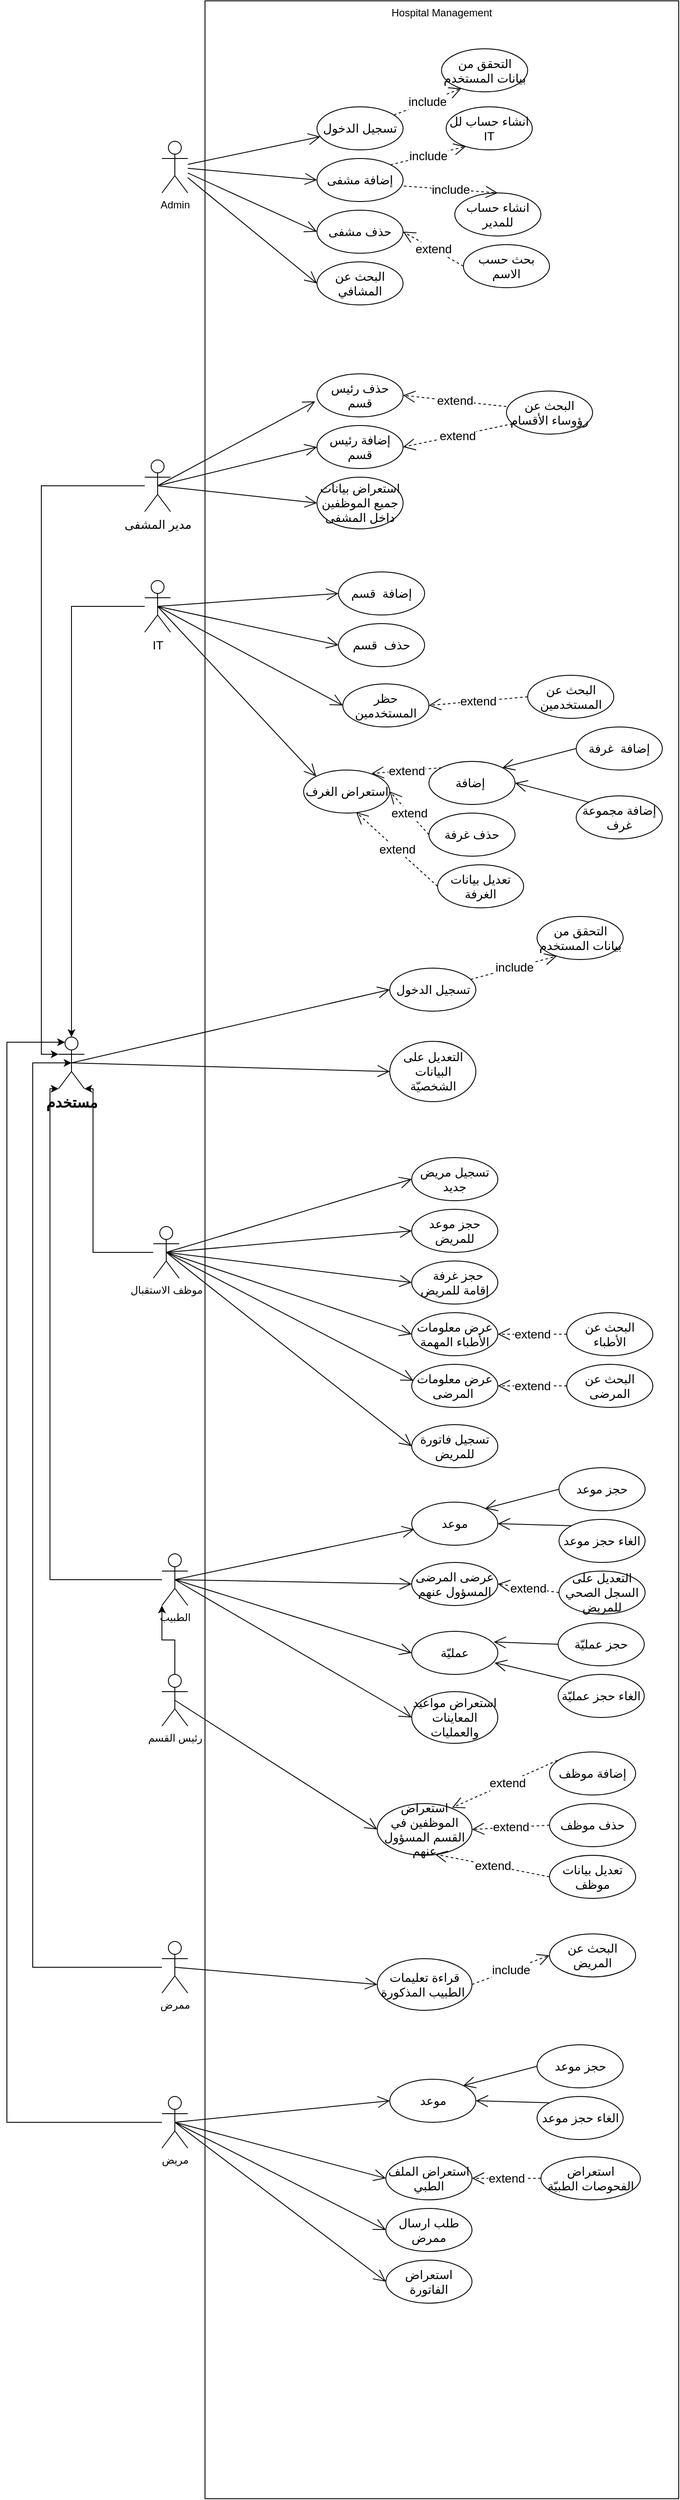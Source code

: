 <mxfile version="15.8.7" type="device"><diagram id="CZWPlFle0UDfTyKs_f63" name="Page-1"><mxGraphModel dx="868" dy="1653" grid="1" gridSize="10" guides="1" tooltips="1" connect="1" arrows="1" fold="1" page="1" pageScale="1" pageWidth="850" pageHeight="1100" math="0" shadow="0"><root><mxCell id="0"/><mxCell id="1" parent="0"/><mxCell id="A4R0s8xZ0z-zzf3L-33o-4" value="Hospital Management" style="rounded=0;whiteSpace=wrap;html=1;horizontal=1;verticalAlign=top;" parent="1" vertex="1"><mxGeometry x="270" y="-63" width="550" height="2900" as="geometry"/></mxCell><mxCell id="A4R0s8xZ0z-zzf3L-33o-7" value="Admin" style="shape=umlActor;verticalLabelPosition=bottom;verticalAlign=top;html=1;outlineConnect=0;" parent="1" vertex="1"><mxGeometry x="220" y="100" width="30" height="60" as="geometry"/></mxCell><mxCell id="A4R0s8xZ0z-zzf3L-33o-11" value="تسجيل الدخول" style="ellipse;whiteSpace=wrap;html=1;verticalAlign=middle;fontSize=14;" parent="1" vertex="1"><mxGeometry x="400" y="60" width="100" height="50" as="geometry"/></mxCell><mxCell id="A4R0s8xZ0z-zzf3L-33o-13" value="إضافة مشفى" style="ellipse;whiteSpace=wrap;html=1;fontSize=14;" parent="1" vertex="1"><mxGeometry x="400" y="120" width="100" height="50" as="geometry"/></mxCell><mxCell id="A4R0s8xZ0z-zzf3L-33o-14" value="حذف مشفى" style="ellipse;whiteSpace=wrap;html=1;fontSize=14;" parent="1" vertex="1"><mxGeometry x="400" y="180" width="100" height="50" as="geometry"/></mxCell><mxCell id="A4R0s8xZ0z-zzf3L-33o-15" value="البحث عن المشافي" style="ellipse;whiteSpace=wrap;html=1;fontSize=14;" parent="1" vertex="1"><mxGeometry x="400" y="240" width="100" height="50" as="geometry"/></mxCell><mxCell id="A4R0s8xZ0z-zzf3L-33o-20" style="edgeStyle=orthogonalEdgeStyle;rounded=0;orthogonalLoop=1;jettySize=auto;html=1;exitX=0.5;exitY=1;exitDx=0;exitDy=0;fontSize=14;" parent="1" edge="1"><mxGeometry relative="1" as="geometry"><mxPoint x="460" y="370" as="sourcePoint"/><mxPoint x="460" y="370" as="targetPoint"/></mxGeometry></mxCell><mxCell id="A4R0s8xZ0z-zzf3L-33o-21" value="انشاء حساب للمدير" style="ellipse;whiteSpace=wrap;html=1;fontSize=14;" parent="1" vertex="1"><mxGeometry x="560" y="160" width="100" height="50" as="geometry"/></mxCell><mxCell id="A4R0s8xZ0z-zzf3L-33o-22" value="انشاء حساب لل IT" style="ellipse;whiteSpace=wrap;html=1;fontSize=14;" parent="1" vertex="1"><mxGeometry x="550" y="60" width="100" height="50" as="geometry"/></mxCell><mxCell id="A4R0s8xZ0z-zzf3L-33o-23" value="include" style="endArrow=open;endSize=12;dashed=1;html=1;rounded=0;fontSize=14;exitX=1;exitY=0;exitDx=0;exitDy=0;entryX=0.23;entryY=0.92;entryDx=0;entryDy=0;entryPerimeter=0;" parent="1" source="A4R0s8xZ0z-zzf3L-33o-13" target="A4R0s8xZ0z-zzf3L-33o-22" edge="1"><mxGeometry width="160" relative="1" as="geometry"><mxPoint x="340" y="280" as="sourcePoint"/><mxPoint x="570" y="120" as="targetPoint"/></mxGeometry></mxCell><mxCell id="A4R0s8xZ0z-zzf3L-33o-24" value="include" style="endArrow=open;endSize=12;dashed=1;html=1;rounded=0;fontSize=14;exitX=1.01;exitY=0.64;exitDx=0;exitDy=0;exitPerimeter=0;entryX=0.5;entryY=0;entryDx=0;entryDy=0;" parent="1" source="A4R0s8xZ0z-zzf3L-33o-13" target="A4R0s8xZ0z-zzf3L-33o-21" edge="1"><mxGeometry width="160" relative="1" as="geometry"><mxPoint x="495.355" y="137.322" as="sourcePoint"/><mxPoint x="580" y="130" as="targetPoint"/></mxGeometry></mxCell><mxCell id="A4R0s8xZ0z-zzf3L-33o-25" value="" style="endArrow=open;endFill=1;endSize=12;html=1;rounded=0;fontSize=14;" parent="1" source="A4R0s8xZ0z-zzf3L-33o-7" target="A4R0s8xZ0z-zzf3L-33o-11" edge="1"><mxGeometry width="160" relative="1" as="geometry"><mxPoint x="340" y="280" as="sourcePoint"/><mxPoint x="500" y="280" as="targetPoint"/></mxGeometry></mxCell><mxCell id="A4R0s8xZ0z-zzf3L-33o-26" value="" style="endArrow=open;endFill=1;endSize=12;html=1;rounded=0;fontSize=14;entryX=0;entryY=0.5;entryDx=0;entryDy=0;" parent="1" source="A4R0s8xZ0z-zzf3L-33o-7" target="A4R0s8xZ0z-zzf3L-33o-13" edge="1"><mxGeometry width="160" relative="1" as="geometry"><mxPoint x="260" y="136.86" as="sourcePoint"/><mxPoint x="413.878" y="104.653" as="targetPoint"/></mxGeometry></mxCell><mxCell id="A4R0s8xZ0z-zzf3L-33o-27" value="" style="endArrow=open;endFill=1;endSize=12;html=1;rounded=0;fontSize=14;entryX=0;entryY=0.5;entryDx=0;entryDy=0;" parent="1" source="A4R0s8xZ0z-zzf3L-33o-7" target="A4R0s8xZ0z-zzf3L-33o-14" edge="1"><mxGeometry width="160" relative="1" as="geometry"><mxPoint x="260" y="141.364" as="sourcePoint"/><mxPoint x="410" y="155" as="targetPoint"/></mxGeometry></mxCell><mxCell id="A4R0s8xZ0z-zzf3L-33o-28" value="" style="endArrow=open;endFill=1;endSize=12;html=1;rounded=0;fontSize=14;entryX=0;entryY=0.5;entryDx=0;entryDy=0;" parent="1" source="A4R0s8xZ0z-zzf3L-33o-7" target="A4R0s8xZ0z-zzf3L-33o-15" edge="1"><mxGeometry width="160" relative="1" as="geometry"><mxPoint x="260" y="146.818" as="sourcePoint"/><mxPoint x="410" y="215" as="targetPoint"/></mxGeometry></mxCell><mxCell id="pIloMthtEdGAzL_Q1CRn-136" style="edgeStyle=orthogonalEdgeStyle;rounded=0;orthogonalLoop=1;jettySize=auto;html=1;entryX=0;entryY=0.333;entryDx=0;entryDy=0;entryPerimeter=0;fontSize=12;" parent="1" source="A4R0s8xZ0z-zzf3L-33o-29" target="A4R0s8xZ0z-zzf3L-33o-38" edge="1"><mxGeometry relative="1" as="geometry"/></mxCell><mxCell id="A4R0s8xZ0z-zzf3L-33o-29" value="مدير المشفى" style="shape=umlActor;verticalLabelPosition=bottom;verticalAlign=top;html=1;fontSize=14;" parent="1" vertex="1"><mxGeometry x="200" y="470" width="30" height="60" as="geometry"/></mxCell><mxCell id="A4R0s8xZ0z-zzf3L-33o-31" value="البحث عن رؤوساء الأقسام" style="ellipse;whiteSpace=wrap;html=1;fontSize=14;" parent="1" vertex="1"><mxGeometry x="620" y="390" width="100" height="50" as="geometry"/></mxCell><mxCell id="A4R0s8xZ0z-zzf3L-33o-32" value="إضافة رئيس قسم" style="ellipse;whiteSpace=wrap;html=1;fontSize=14;" parent="1" vertex="1"><mxGeometry x="400" y="430" width="100" height="50" as="geometry"/></mxCell><mxCell id="A4R0s8xZ0z-zzf3L-33o-33" value="حذف رئيس قسم" style="ellipse;whiteSpace=wrap;html=1;fontSize=14;" parent="1" vertex="1"><mxGeometry x="400" y="370" width="100" height="50" as="geometry"/></mxCell><mxCell id="A4R0s8xZ0z-zzf3L-33o-34" value="extend" style="endArrow=open;endSize=12;dashed=1;html=1;rounded=0;fontSize=14;entryX=1;entryY=0.5;entryDx=0;entryDy=0;exitX=0;exitY=0.36;exitDx=0;exitDy=0;exitPerimeter=0;" parent="1" source="A4R0s8xZ0z-zzf3L-33o-31" target="A4R0s8xZ0z-zzf3L-33o-33" edge="1"><mxGeometry width="160" relative="1" as="geometry"><mxPoint x="350" y="410" as="sourcePoint"/><mxPoint x="510" y="410" as="targetPoint"/></mxGeometry></mxCell><mxCell id="A4R0s8xZ0z-zzf3L-33o-35" value="extend" style="endArrow=open;endSize=12;dashed=1;html=1;rounded=0;fontSize=14;entryX=1;entryY=0.5;entryDx=0;entryDy=0;exitX=0.07;exitY=0.76;exitDx=0;exitDy=0;exitPerimeter=0;" parent="1" source="A4R0s8xZ0z-zzf3L-33o-31" target="A4R0s8xZ0z-zzf3L-33o-32" edge="1"><mxGeometry width="160" relative="1" as="geometry"><mxPoint x="580" y="425" as="sourcePoint"/><mxPoint x="510" y="455" as="targetPoint"/></mxGeometry></mxCell><mxCell id="A4R0s8xZ0z-zzf3L-33o-36" value="استعراض بيانات جميع الموظفين داخل المشفى" style="ellipse;whiteSpace=wrap;html=1;fontSize=14;" parent="1" vertex="1"><mxGeometry x="400" y="490" width="100" height="60" as="geometry"/></mxCell><mxCell id="A4R0s8xZ0z-zzf3L-33o-38" value="مستخدم" style="shape=umlActor;verticalLabelPosition=bottom;verticalAlign=top;html=1;fontSize=17;fontStyle=1" parent="1" vertex="1"><mxGeometry x="100" y="1140" width="30" height="60" as="geometry"/></mxCell><mxCell id="A4R0s8xZ0z-zzf3L-33o-39" value="تسجيل الدخول" style="ellipse;whiteSpace=wrap;html=1;verticalAlign=middle;fontSize=14;" parent="1" vertex="1"><mxGeometry x="484.5" y="1060" width="100" height="50" as="geometry"/></mxCell><mxCell id="A4R0s8xZ0z-zzf3L-33o-40" value="التعديل على البيانات الشخصيّة" style="ellipse;whiteSpace=wrap;html=1;verticalAlign=middle;fontSize=14;" parent="1" vertex="1"><mxGeometry x="484.5" y="1145" width="100" height="70" as="geometry"/></mxCell><mxCell id="A4R0s8xZ0z-zzf3L-33o-41" value="" style="endArrow=open;endFill=1;endSize=12;html=1;rounded=0;fontSize=14;exitX=0.5;exitY=0.5;exitDx=0;exitDy=0;exitPerimeter=0;entryX=-0.02;entryY=0.64;entryDx=0;entryDy=0;entryPerimeter=0;" parent="1" source="A4R0s8xZ0z-zzf3L-33o-29" target="A4R0s8xZ0z-zzf3L-33o-33" edge="1"><mxGeometry width="160" relative="1" as="geometry"><mxPoint x="260" y="152.273" as="sourcePoint"/><mxPoint x="390" y="385" as="targetPoint"/></mxGeometry></mxCell><mxCell id="A4R0s8xZ0z-zzf3L-33o-42" value="" style="endArrow=open;endFill=1;endSize=12;html=1;rounded=0;fontSize=14;entryX=0;entryY=0.5;entryDx=0;entryDy=0;exitX=0.5;exitY=0.5;exitDx=0;exitDy=0;exitPerimeter=0;" parent="1" source="A4R0s8xZ0z-zzf3L-33o-29" target="A4R0s8xZ0z-zzf3L-33o-36" edge="1"><mxGeometry width="160" relative="1" as="geometry"><mxPoint x="215" y="490" as="sourcePoint"/><mxPoint x="410" y="445" as="targetPoint"/></mxGeometry></mxCell><mxCell id="pIloMthtEdGAzL_Q1CRn-135" style="edgeStyle=orthogonalEdgeStyle;rounded=0;orthogonalLoop=1;jettySize=auto;html=1;entryX=0.5;entryY=0;entryDx=0;entryDy=0;entryPerimeter=0;fontSize=12;" parent="1" source="pIloMthtEdGAzL_Q1CRn-1" target="A4R0s8xZ0z-zzf3L-33o-38" edge="1"><mxGeometry relative="1" as="geometry"/></mxCell><mxCell id="pIloMthtEdGAzL_Q1CRn-1" value="IT" style="shape=umlActor;verticalLabelPosition=bottom;verticalAlign=top;html=1;fontSize=14;" parent="1" vertex="1"><mxGeometry x="200" y="610" width="30" height="60" as="geometry"/></mxCell><mxCell id="pIloMthtEdGAzL_Q1CRn-3" value="إضافة&amp;nbsp; قسم" style="ellipse;whiteSpace=wrap;html=1;fontSize=14;" parent="1" vertex="1"><mxGeometry x="425" y="600" width="100" height="50" as="geometry"/></mxCell><mxCell id="pIloMthtEdGAzL_Q1CRn-4" value="حذف&amp;nbsp; قسم" style="ellipse;whiteSpace=wrap;html=1;fontSize=14;" parent="1" vertex="1"><mxGeometry x="425" y="660" width="100" height="50" as="geometry"/></mxCell><mxCell id="pIloMthtEdGAzL_Q1CRn-12" value="حظر المستخدمين" style="ellipse;whiteSpace=wrap;html=1;fontSize=14;" parent="1" vertex="1"><mxGeometry x="430" y="730" width="100" height="50" as="geometry"/></mxCell><mxCell id="pIloMthtEdGAzL_Q1CRn-13" value="البحث عن المستخدمين" style="ellipse;whiteSpace=wrap;html=1;fontSize=14;" parent="1" vertex="1"><mxGeometry x="644.64" y="720" width="100" height="50" as="geometry"/></mxCell><mxCell id="pIloMthtEdGAzL_Q1CRn-14" value="extend" style="endArrow=open;endSize=12;dashed=1;html=1;rounded=0;fontSize=14;entryX=1;entryY=0.5;entryDx=0;entryDy=0;exitX=0;exitY=0.5;exitDx=0;exitDy=0;" parent="1" source="pIloMthtEdGAzL_Q1CRn-13" target="pIloMthtEdGAzL_Q1CRn-12" edge="1"><mxGeometry width="160" relative="1" as="geometry"><mxPoint x="574.645" y="701.002" as="sourcePoint"/><mxPoint x="471" y="740" as="targetPoint"/></mxGeometry></mxCell><mxCell id="pIloMthtEdGAzL_Q1CRn-17" value="استعراض الغرف" style="ellipse;whiteSpace=wrap;html=1;fontSize=14;" parent="1" vertex="1"><mxGeometry x="384.5" y="830" width="100" height="50" as="geometry"/></mxCell><mxCell id="pIloMthtEdGAzL_Q1CRn-18" value="إضافة&amp;nbsp;" style="ellipse;whiteSpace=wrap;html=1;fontSize=14;" parent="1" vertex="1"><mxGeometry x="530" y="820" width="100" height="50" as="geometry"/></mxCell><mxCell id="pIloMthtEdGAzL_Q1CRn-19" value="حذف غرفة" style="ellipse;whiteSpace=wrap;html=1;fontSize=14;" parent="1" vertex="1"><mxGeometry x="530" y="880" width="100" height="50" as="geometry"/></mxCell><mxCell id="pIloMthtEdGAzL_Q1CRn-20" value="extend" style="endArrow=open;endSize=12;dashed=1;html=1;rounded=0;fontSize=14;entryX=1;entryY=0.5;entryDx=0;entryDy=0;exitX=0;exitY=0.5;exitDx=0;exitDy=0;" parent="1" source="pIloMthtEdGAzL_Q1CRn-19" target="pIloMthtEdGAzL_Q1CRn-17" edge="1"><mxGeometry width="160" relative="1" as="geometry"><mxPoint x="320" y="880" as="sourcePoint"/><mxPoint x="480" y="880" as="targetPoint"/></mxGeometry></mxCell><mxCell id="pIloMthtEdGAzL_Q1CRn-21" value="extend" style="endArrow=open;endSize=12;dashed=1;html=1;rounded=0;fontSize=14;entryX=0.79;entryY=0.08;entryDx=0;entryDy=0;exitX=0;exitY=0;exitDx=0;exitDy=0;entryPerimeter=0;" parent="1" source="pIloMthtEdGAzL_Q1CRn-18" target="pIloMthtEdGAzL_Q1CRn-17" edge="1"><mxGeometry width="160" relative="1" as="geometry"><mxPoint x="550" y="895" as="sourcePoint"/><mxPoint x="480" y="925" as="targetPoint"/></mxGeometry></mxCell><mxCell id="pIloMthtEdGAzL_Q1CRn-22" value="تعديل بيانات الغرفة" style="ellipse;whiteSpace=wrap;html=1;fontSize=14;" parent="1" vertex="1"><mxGeometry x="540" y="940" width="100" height="50" as="geometry"/></mxCell><mxCell id="pIloMthtEdGAzL_Q1CRn-23" value="extend" style="endArrow=open;endSize=12;dashed=1;html=1;rounded=0;fontSize=14;entryX=0.61;entryY=0.98;entryDx=0;entryDy=0;exitX=0;exitY=0.5;exitDx=0;exitDy=0;entryPerimeter=0;" parent="1" source="pIloMthtEdGAzL_Q1CRn-22" target="pIloMthtEdGAzL_Q1CRn-17" edge="1"><mxGeometry width="160" relative="1" as="geometry"><mxPoint x="534.645" y="890.002" as="sourcePoint"/><mxPoint x="439" y="946.68" as="targetPoint"/></mxGeometry></mxCell><mxCell id="pIloMthtEdGAzL_Q1CRn-24" value="إضافة&amp;nbsp; غرفة" style="ellipse;whiteSpace=wrap;html=1;fontSize=14;" parent="1" vertex="1"><mxGeometry x="701" y="780" width="100" height="50" as="geometry"/></mxCell><mxCell id="pIloMthtEdGAzL_Q1CRn-25" value="إضافة مجموعة غرف" style="ellipse;whiteSpace=wrap;html=1;fontSize=14;" parent="1" vertex="1"><mxGeometry x="701" y="860" width="100" height="50" as="geometry"/></mxCell><mxCell id="pIloMthtEdGAzL_Q1CRn-30" value="" style="endArrow=open;endFill=1;endSize=12;html=1;rounded=0;exitX=0;exitY=0;exitDx=0;exitDy=0;entryX=1;entryY=0.5;entryDx=0;entryDy=0;" parent="1" source="pIloMthtEdGAzL_Q1CRn-25" target="pIloMthtEdGAzL_Q1CRn-18" edge="1"><mxGeometry width="160" relative="1" as="geometry"><mxPoint x="390" y="800" as="sourcePoint"/><mxPoint x="550" y="800" as="targetPoint"/></mxGeometry></mxCell><mxCell id="pIloMthtEdGAzL_Q1CRn-31" value="" style="endArrow=open;endFill=1;endSize=12;html=1;rounded=0;exitX=0;exitY=0.5;exitDx=0;exitDy=0;entryX=1;entryY=0;entryDx=0;entryDy=0;" parent="1" source="pIloMthtEdGAzL_Q1CRn-24" target="pIloMthtEdGAzL_Q1CRn-18" edge="1"><mxGeometry width="160" relative="1" as="geometry"><mxPoint x="725.645" y="857.322" as="sourcePoint"/><mxPoint x="640" y="855" as="targetPoint"/></mxGeometry></mxCell><mxCell id="pIloMthtEdGAzL_Q1CRn-34" value="" style="endArrow=open;endFill=1;endSize=12;html=1;rounded=0;exitX=0.5;exitY=0.5;exitDx=0;exitDy=0;entryX=0;entryY=0.5;entryDx=0;entryDy=0;exitPerimeter=0;" parent="1" source="pIloMthtEdGAzL_Q1CRn-1" target="pIloMthtEdGAzL_Q1CRn-3" edge="1"><mxGeometry width="160" relative="1" as="geometry"><mxPoint x="711" y="835" as="sourcePoint"/><mxPoint x="400" y="634" as="targetPoint"/></mxGeometry></mxCell><mxCell id="pIloMthtEdGAzL_Q1CRn-35" value="" style="endArrow=open;endFill=1;endSize=12;html=1;rounded=0;exitX=0.5;exitY=0.5;exitDx=0;exitDy=0;entryX=0;entryY=0.5;entryDx=0;entryDy=0;exitPerimeter=0;" parent="1" source="pIloMthtEdGAzL_Q1CRn-1" target="pIloMthtEdGAzL_Q1CRn-12" edge="1"><mxGeometry width="160" relative="1" as="geometry"><mxPoint x="225" y="650" as="sourcePoint"/><mxPoint x="410" y="645" as="targetPoint"/></mxGeometry></mxCell><mxCell id="pIloMthtEdGAzL_Q1CRn-36" value="" style="endArrow=open;endFill=1;endSize=12;html=1;rounded=0;exitX=0.5;exitY=0.5;exitDx=0;exitDy=0;entryX=0;entryY=0;entryDx=0;entryDy=0;exitPerimeter=0;" parent="1" source="pIloMthtEdGAzL_Q1CRn-1" target="pIloMthtEdGAzL_Q1CRn-17" edge="1"><mxGeometry width="160" relative="1" as="geometry"><mxPoint x="225" y="650" as="sourcePoint"/><mxPoint x="410" y="745" as="targetPoint"/></mxGeometry></mxCell><mxCell id="pIloMthtEdGAzL_Q1CRn-138" style="edgeStyle=orthogonalEdgeStyle;rounded=0;orthogonalLoop=1;jettySize=auto;html=1;entryX=1;entryY=1;entryDx=0;entryDy=0;entryPerimeter=0;fontSize=12;" parent="1" source="pIloMthtEdGAzL_Q1CRn-37" target="A4R0s8xZ0z-zzf3L-33o-38" edge="1"><mxGeometry relative="1" as="geometry"><Array as="points"><mxPoint x="140" y="1390"/><mxPoint x="140" y="1200"/></Array></mxGeometry></mxCell><mxCell id="pIloMthtEdGAzL_Q1CRn-37" value="موظف الاستقبال" style="shape=umlActor;verticalLabelPosition=bottom;verticalAlign=top;html=1;" parent="1" vertex="1"><mxGeometry x="210" y="1360" width="30" height="60" as="geometry"/></mxCell><mxCell id="pIloMthtEdGAzL_Q1CRn-38" value="تسجيل مريض جديد" style="ellipse;whiteSpace=wrap;html=1;fontSize=14;" parent="1" vertex="1"><mxGeometry x="510" y="1280" width="100" height="50" as="geometry"/></mxCell><mxCell id="pIloMthtEdGAzL_Q1CRn-39" value="حجز موعد للمريض" style="ellipse;whiteSpace=wrap;html=1;fontSize=14;" parent="1" vertex="1"><mxGeometry x="510" y="1340" width="100" height="50" as="geometry"/></mxCell><mxCell id="pIloMthtEdGAzL_Q1CRn-40" value="&amp;nbsp; حجز غرفة إقامة للمريض" style="ellipse;whiteSpace=wrap;html=1;fontSize=14;" parent="1" vertex="1"><mxGeometry x="510" y="1400" width="100" height="50" as="geometry"/></mxCell><mxCell id="pIloMthtEdGAzL_Q1CRn-41" value="عرض معلومات الأطباء المهمة" style="ellipse;whiteSpace=wrap;html=1;fontSize=14;" parent="1" vertex="1"><mxGeometry x="510" y="1460" width="100" height="50" as="geometry"/></mxCell><mxCell id="pIloMthtEdGAzL_Q1CRn-42" value="البحث عن الأطباء" style="ellipse;whiteSpace=wrap;html=1;fontSize=14;" parent="1" vertex="1"><mxGeometry x="690" y="1460" width="100" height="50" as="geometry"/></mxCell><mxCell id="pIloMthtEdGAzL_Q1CRn-43" value="extend" style="endArrow=open;endSize=12;dashed=1;html=1;rounded=0;fontSize=14;entryX=1;entryY=0.5;entryDx=0;entryDy=0;exitX=0;exitY=0.5;exitDx=0;exitDy=0;" parent="1" source="pIloMthtEdGAzL_Q1CRn-42" target="pIloMthtEdGAzL_Q1CRn-41" edge="1"><mxGeometry width="160" relative="1" as="geometry"><mxPoint x="704.645" y="1406.002" as="sourcePoint"/><mxPoint x="630" y="1440" as="targetPoint"/></mxGeometry></mxCell><mxCell id="pIloMthtEdGAzL_Q1CRn-48" value="عرض معلومات المرضى&amp;nbsp;" style="ellipse;whiteSpace=wrap;html=1;fontSize=14;" parent="1" vertex="1"><mxGeometry x="510" y="1520" width="100" height="50" as="geometry"/></mxCell><mxCell id="pIloMthtEdGAzL_Q1CRn-49" value="البحث عن المرضى" style="ellipse;whiteSpace=wrap;html=1;fontSize=14;" parent="1" vertex="1"><mxGeometry x="690" y="1520" width="100" height="50" as="geometry"/></mxCell><mxCell id="pIloMthtEdGAzL_Q1CRn-50" value="extend" style="endArrow=open;endSize=12;dashed=1;html=1;rounded=0;fontSize=14;entryX=1;entryY=0.5;entryDx=0;entryDy=0;exitX=0;exitY=0.5;exitDx=0;exitDy=0;" parent="1" source="pIloMthtEdGAzL_Q1CRn-49" target="pIloMthtEdGAzL_Q1CRn-48" edge="1"><mxGeometry width="160" relative="1" as="geometry"><mxPoint x="704.645" y="1466.002" as="sourcePoint"/><mxPoint x="630" y="1500" as="targetPoint"/></mxGeometry></mxCell><mxCell id="pIloMthtEdGAzL_Q1CRn-51" value="تسجيل فاتورة للمريض" style="ellipse;whiteSpace=wrap;html=1;fontSize=14;" parent="1" vertex="1"><mxGeometry x="510" y="1590" width="100" height="50" as="geometry"/></mxCell><mxCell id="pIloMthtEdGAzL_Q1CRn-53" value="" style="endArrow=open;endFill=1;endSize=12;html=1;rounded=0;fontSize=30;exitX=0.5;exitY=0.5;exitDx=0;exitDy=0;exitPerimeter=0;entryX=0;entryY=0.5;entryDx=0;entryDy=0;" parent="1" source="pIloMthtEdGAzL_Q1CRn-37" target="pIloMthtEdGAzL_Q1CRn-38" edge="1"><mxGeometry width="160" relative="1" as="geometry"><mxPoint x="400" y="1410" as="sourcePoint"/><mxPoint x="560" y="1410" as="targetPoint"/></mxGeometry></mxCell><mxCell id="pIloMthtEdGAzL_Q1CRn-54" value="" style="endArrow=open;endFill=1;endSize=12;html=1;rounded=0;fontSize=30;exitX=0.5;exitY=0.5;exitDx=0;exitDy=0;exitPerimeter=0;entryX=0;entryY=0.5;entryDx=0;entryDy=0;" parent="1" source="pIloMthtEdGAzL_Q1CRn-37" target="pIloMthtEdGAzL_Q1CRn-39" edge="1"><mxGeometry width="160" relative="1" as="geometry"><mxPoint x="235" y="1400" as="sourcePoint"/><mxPoint x="520.0" y="1315" as="targetPoint"/></mxGeometry></mxCell><mxCell id="pIloMthtEdGAzL_Q1CRn-55" value="" style="endArrow=open;endFill=1;endSize=12;html=1;rounded=0;fontSize=30;exitX=0.5;exitY=0.5;exitDx=0;exitDy=0;exitPerimeter=0;entryX=0;entryY=0.5;entryDx=0;entryDy=0;" parent="1" source="pIloMthtEdGAzL_Q1CRn-37" target="pIloMthtEdGAzL_Q1CRn-40" edge="1"><mxGeometry width="160" relative="1" as="geometry"><mxPoint x="235" y="1400" as="sourcePoint"/><mxPoint x="520.0" y="1375" as="targetPoint"/></mxGeometry></mxCell><mxCell id="pIloMthtEdGAzL_Q1CRn-56" value="" style="endArrow=open;endFill=1;endSize=12;html=1;rounded=0;fontSize=30;exitX=0.5;exitY=0.5;exitDx=0;exitDy=0;exitPerimeter=0;entryX=0;entryY=0.5;entryDx=0;entryDy=0;" parent="1" source="pIloMthtEdGAzL_Q1CRn-37" target="pIloMthtEdGAzL_Q1CRn-41" edge="1"><mxGeometry width="160" relative="1" as="geometry"><mxPoint x="235" y="1400" as="sourcePoint"/><mxPoint x="520.0" y="1435" as="targetPoint"/></mxGeometry></mxCell><mxCell id="pIloMthtEdGAzL_Q1CRn-57" value="" style="endArrow=open;endFill=1;endSize=12;html=1;rounded=0;fontSize=30;exitX=0.5;exitY=0.5;exitDx=0;exitDy=0;exitPerimeter=0;entryX=0.02;entryY=0.38;entryDx=0;entryDy=0;entryPerimeter=0;" parent="1" source="pIloMthtEdGAzL_Q1CRn-37" target="pIloMthtEdGAzL_Q1CRn-48" edge="1"><mxGeometry width="160" relative="1" as="geometry"><mxPoint x="235" y="1400" as="sourcePoint"/><mxPoint x="520.0" y="1495" as="targetPoint"/></mxGeometry></mxCell><mxCell id="pIloMthtEdGAzL_Q1CRn-58" value="" style="endArrow=open;endFill=1;endSize=12;html=1;rounded=0;fontSize=30;exitX=0.5;exitY=0.5;exitDx=0;exitDy=0;exitPerimeter=0;entryX=0;entryY=0.5;entryDx=0;entryDy=0;" parent="1" source="pIloMthtEdGAzL_Q1CRn-37" target="pIloMthtEdGAzL_Q1CRn-51" edge="1"><mxGeometry width="160" relative="1" as="geometry"><mxPoint x="235" y="1400" as="sourcePoint"/><mxPoint x="522" y="1549" as="targetPoint"/></mxGeometry></mxCell><mxCell id="pIloMthtEdGAzL_Q1CRn-139" style="edgeStyle=orthogonalEdgeStyle;rounded=0;orthogonalLoop=1;jettySize=auto;html=1;entryX=0;entryY=1;entryDx=0;entryDy=0;entryPerimeter=0;fontSize=12;" parent="1" source="pIloMthtEdGAzL_Q1CRn-59" target="A4R0s8xZ0z-zzf3L-33o-38" edge="1"><mxGeometry relative="1" as="geometry"><Array as="points"><mxPoint x="90" y="1770"/><mxPoint x="90" y="1200"/></Array></mxGeometry></mxCell><mxCell id="pIloMthtEdGAzL_Q1CRn-59" value="الطبيب" style="shape=umlActor;verticalLabelPosition=bottom;verticalAlign=top;html=1;fontSize=12;" parent="1" vertex="1"><mxGeometry x="220" y="1740" width="30" height="60" as="geometry"/></mxCell><mxCell id="pIloMthtEdGAzL_Q1CRn-66" value="موعد" style="ellipse;whiteSpace=wrap;html=1;fontSize=14;" parent="1" vertex="1"><mxGeometry x="510" y="1680" width="100" height="50" as="geometry"/></mxCell><mxCell id="pIloMthtEdGAzL_Q1CRn-67" value="حجز موعد" style="ellipse;whiteSpace=wrap;html=1;fontSize=14;" parent="1" vertex="1"><mxGeometry x="681" y="1640" width="100" height="50" as="geometry"/></mxCell><mxCell id="pIloMthtEdGAzL_Q1CRn-68" value="الغاء حجز موعد" style="ellipse;whiteSpace=wrap;html=1;fontSize=14;" parent="1" vertex="1"><mxGeometry x="681" y="1700" width="100" height="50" as="geometry"/></mxCell><mxCell id="pIloMthtEdGAzL_Q1CRn-69" value="" style="endArrow=open;endFill=1;endSize=12;html=1;rounded=0;exitX=0;exitY=0;exitDx=0;exitDy=0;entryX=1;entryY=0.5;entryDx=0;entryDy=0;" parent="1" source="pIloMthtEdGAzL_Q1CRn-68" target="pIloMthtEdGAzL_Q1CRn-66" edge="1"><mxGeometry width="160" relative="1" as="geometry"><mxPoint x="370" y="1660" as="sourcePoint"/><mxPoint x="530" y="1660" as="targetPoint"/></mxGeometry></mxCell><mxCell id="pIloMthtEdGAzL_Q1CRn-70" value="" style="endArrow=open;endFill=1;endSize=12;html=1;rounded=0;exitX=0;exitY=0.5;exitDx=0;exitDy=0;entryX=1;entryY=0;entryDx=0;entryDy=0;" parent="1" source="pIloMthtEdGAzL_Q1CRn-67" target="pIloMthtEdGAzL_Q1CRn-66" edge="1"><mxGeometry width="160" relative="1" as="geometry"><mxPoint x="705.645" y="1717.322" as="sourcePoint"/><mxPoint x="620" y="1715" as="targetPoint"/></mxGeometry></mxCell><mxCell id="pIloMthtEdGAzL_Q1CRn-71" value="عرضى المرضى المسؤول عنهم" style="ellipse;whiteSpace=wrap;html=1;fontSize=14;" parent="1" vertex="1"><mxGeometry x="510" y="1750" width="100" height="50" as="geometry"/></mxCell><mxCell id="pIloMthtEdGAzL_Q1CRn-73" value="عمليّة" style="ellipse;whiteSpace=wrap;html=1;fontSize=14;" parent="1" vertex="1"><mxGeometry x="510" y="1830" width="100" height="50" as="geometry"/></mxCell><mxCell id="pIloMthtEdGAzL_Q1CRn-74" value="حجز عمليّة" style="ellipse;whiteSpace=wrap;html=1;fontSize=14;" parent="1" vertex="1"><mxGeometry x="680" y="1820" width="100" height="50" as="geometry"/></mxCell><mxCell id="pIloMthtEdGAzL_Q1CRn-75" value="الغاء حجز عمليّة" style="ellipse;whiteSpace=wrap;html=1;fontSize=14;" parent="1" vertex="1"><mxGeometry x="680" y="1880" width="100" height="50" as="geometry"/></mxCell><mxCell id="pIloMthtEdGAzL_Q1CRn-76" value="" style="endArrow=open;endFill=1;endSize=12;html=1;rounded=0;exitX=0;exitY=0;exitDx=0;exitDy=0;entryX=0.962;entryY=0.73;entryDx=0;entryDy=0;entryPerimeter=0;" parent="1" source="pIloMthtEdGAzL_Q1CRn-75" target="pIloMthtEdGAzL_Q1CRn-73" edge="1"><mxGeometry width="160" relative="1" as="geometry"><mxPoint x="370" y="1810" as="sourcePoint"/><mxPoint x="530" y="1810" as="targetPoint"/></mxGeometry></mxCell><mxCell id="pIloMthtEdGAzL_Q1CRn-77" value="" style="endArrow=open;endFill=1;endSize=12;html=1;rounded=0;exitX=0;exitY=0.5;exitDx=0;exitDy=0;entryX=0.953;entryY=0.247;entryDx=0;entryDy=0;entryPerimeter=0;" parent="1" source="pIloMthtEdGAzL_Q1CRn-74" target="pIloMthtEdGAzL_Q1CRn-73" edge="1"><mxGeometry width="160" relative="1" as="geometry"><mxPoint x="705.645" y="1867.322" as="sourcePoint"/><mxPoint x="620" y="1865" as="targetPoint"/></mxGeometry></mxCell><mxCell id="pIloMthtEdGAzL_Q1CRn-81" value="التعديل على السجل الصحي للمريض" style="ellipse;whiteSpace=wrap;html=1;fontSize=14;" parent="1" vertex="1"><mxGeometry x="681" y="1760" width="100" height="50" as="geometry"/></mxCell><mxCell id="pIloMthtEdGAzL_Q1CRn-82" value="extend" style="endArrow=open;endSize=12;dashed=1;html=1;rounded=0;fontSize=14;entryX=1;entryY=0.5;entryDx=0;entryDy=0;exitX=0;exitY=0.5;exitDx=0;exitDy=0;" parent="1" source="pIloMthtEdGAzL_Q1CRn-81" target="pIloMthtEdGAzL_Q1CRn-71" edge="1"><mxGeometry width="160" relative="1" as="geometry"><mxPoint x="695.645" y="1706.002" as="sourcePoint"/><mxPoint x="601.0" y="1785" as="targetPoint"/></mxGeometry></mxCell><mxCell id="pIloMthtEdGAzL_Q1CRn-85" value="استعراض مواعيد المعاينات والعمليات" style="ellipse;whiteSpace=wrap;html=1;fontSize=14;" parent="1" vertex="1"><mxGeometry x="510" y="1900" width="100" height="60" as="geometry"/></mxCell><mxCell id="pIloMthtEdGAzL_Q1CRn-88" style="edgeStyle=orthogonalEdgeStyle;rounded=0;orthogonalLoop=1;jettySize=auto;html=1;fontSize=12;entryX=0;entryY=1;entryDx=0;entryDy=0;entryPerimeter=0;" parent="1" source="pIloMthtEdGAzL_Q1CRn-87" target="pIloMthtEdGAzL_Q1CRn-59" edge="1"><mxGeometry relative="1" as="geometry"><mxPoint x="235" y="1850" as="targetPoint"/></mxGeometry></mxCell><mxCell id="pIloMthtEdGAzL_Q1CRn-87" value="رئيس القسم" style="shape=umlActor;verticalLabelPosition=bottom;verticalAlign=top;html=1;fontSize=12;" parent="1" vertex="1"><mxGeometry x="220" y="1880" width="30" height="60" as="geometry"/></mxCell><mxCell id="pIloMthtEdGAzL_Q1CRn-92" value="استعراض الموظفين في القسم المسؤول عنهم" style="ellipse;whiteSpace=wrap;html=1;fontSize=14;" parent="1" vertex="1"><mxGeometry x="470" y="2030" width="110" height="60" as="geometry"/></mxCell><mxCell id="pIloMthtEdGAzL_Q1CRn-93" value="إضافة موظف" style="ellipse;whiteSpace=wrap;html=1;fontSize=14;" parent="1" vertex="1"><mxGeometry x="670" y="1970" width="100" height="50" as="geometry"/></mxCell><mxCell id="pIloMthtEdGAzL_Q1CRn-94" value="حذف موظف" style="ellipse;whiteSpace=wrap;html=1;fontSize=14;" parent="1" vertex="1"><mxGeometry x="670" y="2030" width="100" height="50" as="geometry"/></mxCell><mxCell id="pIloMthtEdGAzL_Q1CRn-95" value="extend" style="endArrow=open;endSize=12;dashed=1;html=1;rounded=0;fontSize=14;entryX=1;entryY=0.5;entryDx=0;entryDy=0;exitX=0;exitY=0.5;exitDx=0;exitDy=0;" parent="1" source="pIloMthtEdGAzL_Q1CRn-94" target="pIloMthtEdGAzL_Q1CRn-92" edge="1"><mxGeometry width="160" relative="1" as="geometry"><mxPoint x="420" y="2030" as="sourcePoint"/><mxPoint x="580" y="2030" as="targetPoint"/></mxGeometry></mxCell><mxCell id="pIloMthtEdGAzL_Q1CRn-96" value="extend" style="endArrow=open;endSize=12;dashed=1;html=1;rounded=0;fontSize=14;entryX=0.79;entryY=0.08;entryDx=0;entryDy=0;exitX=0;exitY=0;exitDx=0;exitDy=0;entryPerimeter=0;" parent="1" source="pIloMthtEdGAzL_Q1CRn-93" target="pIloMthtEdGAzL_Q1CRn-92" edge="1"><mxGeometry width="160" relative="1" as="geometry"><mxPoint x="650" y="2045" as="sourcePoint"/><mxPoint x="580" y="2075" as="targetPoint"/></mxGeometry></mxCell><mxCell id="pIloMthtEdGAzL_Q1CRn-97" value="تعديل بيانات موظف" style="ellipse;whiteSpace=wrap;html=1;fontSize=14;" parent="1" vertex="1"><mxGeometry x="670" y="2090" width="100" height="50" as="geometry"/></mxCell><mxCell id="pIloMthtEdGAzL_Q1CRn-98" value="extend" style="endArrow=open;endSize=12;dashed=1;html=1;rounded=0;fontSize=14;entryX=0.61;entryY=0.98;entryDx=0;entryDy=0;exitX=0;exitY=0.5;exitDx=0;exitDy=0;entryPerimeter=0;" parent="1" source="pIloMthtEdGAzL_Q1CRn-97" target="pIloMthtEdGAzL_Q1CRn-92" edge="1"><mxGeometry width="160" relative="1" as="geometry"><mxPoint x="634.645" y="2040.002" as="sourcePoint"/><mxPoint x="539" y="2096.68" as="targetPoint"/></mxGeometry></mxCell><mxCell id="pIloMthtEdGAzL_Q1CRn-99" value="" style="endArrow=open;endFill=1;endSize=12;html=1;rounded=0;exitX=0.5;exitY=0.5;exitDx=0;exitDy=0;entryX=0;entryY=0.5;entryDx=0;entryDy=0;exitPerimeter=0;" parent="1" source="pIloMthtEdGAzL_Q1CRn-87" target="pIloMthtEdGAzL_Q1CRn-92" edge="1"><mxGeometry width="160" relative="1" as="geometry"><mxPoint x="704.645" y="1897.322" as="sourcePoint"/><mxPoint x="616.2" y="1876.5" as="targetPoint"/></mxGeometry></mxCell><mxCell id="pIloMthtEdGAzL_Q1CRn-100" value="" style="endArrow=open;endFill=1;endSize=12;html=1;rounded=0;exitX=0.5;exitY=0.5;exitDx=0;exitDy=0;entryX=0;entryY=0.5;entryDx=0;entryDy=0;exitPerimeter=0;" parent="1" source="pIloMthtEdGAzL_Q1CRn-59" target="pIloMthtEdGAzL_Q1CRn-85" edge="1"><mxGeometry width="160" relative="1" as="geometry"><mxPoint x="245" y="1920" as="sourcePoint"/><mxPoint x="480" y="2070" as="targetPoint"/></mxGeometry></mxCell><mxCell id="pIloMthtEdGAzL_Q1CRn-101" value="" style="endArrow=open;endFill=1;endSize=12;html=1;rounded=0;exitX=0.5;exitY=0.5;exitDx=0;exitDy=0;entryX=0;entryY=0.5;entryDx=0;entryDy=0;exitPerimeter=0;" parent="1" source="pIloMthtEdGAzL_Q1CRn-59" target="pIloMthtEdGAzL_Q1CRn-73" edge="1"><mxGeometry width="160" relative="1" as="geometry"><mxPoint x="245" y="1780" as="sourcePoint"/><mxPoint x="520" y="1940" as="targetPoint"/></mxGeometry></mxCell><mxCell id="pIloMthtEdGAzL_Q1CRn-102" value="" style="endArrow=open;endFill=1;endSize=12;html=1;rounded=0;exitX=0.5;exitY=0.5;exitDx=0;exitDy=0;entryX=0;entryY=0.5;entryDx=0;entryDy=0;exitPerimeter=0;" parent="1" source="pIloMthtEdGAzL_Q1CRn-59" target="pIloMthtEdGAzL_Q1CRn-71" edge="1"><mxGeometry width="160" relative="1" as="geometry"><mxPoint x="245" y="1780" as="sourcePoint"/><mxPoint x="520.0" y="1865" as="targetPoint"/></mxGeometry></mxCell><mxCell id="pIloMthtEdGAzL_Q1CRn-103" value="" style="endArrow=open;endFill=1;endSize=12;html=1;rounded=0;exitX=0.5;exitY=0.5;exitDx=0;exitDy=0;entryX=0.028;entryY=0.63;entryDx=0;entryDy=0;exitPerimeter=0;entryPerimeter=0;" parent="1" source="pIloMthtEdGAzL_Q1CRn-59" target="pIloMthtEdGAzL_Q1CRn-66" edge="1"><mxGeometry width="160" relative="1" as="geometry"><mxPoint x="245" y="1780" as="sourcePoint"/><mxPoint x="520.0" y="1785" as="targetPoint"/></mxGeometry></mxCell><mxCell id="pIloMthtEdGAzL_Q1CRn-140" style="edgeStyle=orthogonalEdgeStyle;rounded=0;orthogonalLoop=1;jettySize=auto;html=1;entryX=0.5;entryY=0.5;entryDx=0;entryDy=0;entryPerimeter=0;fontSize=12;" parent="1" source="pIloMthtEdGAzL_Q1CRn-104" target="A4R0s8xZ0z-zzf3L-33o-38" edge="1"><mxGeometry relative="1" as="geometry"><Array as="points"><mxPoint x="70" y="2220"/><mxPoint x="70" y="1170"/></Array></mxGeometry></mxCell><mxCell id="pIloMthtEdGAzL_Q1CRn-104" value="ممرض" style="shape=umlActor;verticalLabelPosition=bottom;verticalAlign=top;html=1;fontSize=12;" parent="1" vertex="1"><mxGeometry x="220" y="2190" width="30" height="60" as="geometry"/></mxCell><mxCell id="pIloMthtEdGAzL_Q1CRn-109" value="قراءة تعليمات الطبيب المذكورة&amp;nbsp;" style="ellipse;whiteSpace=wrap;html=1;fontSize=14;" parent="1" vertex="1"><mxGeometry x="470" y="2210" width="110" height="60" as="geometry"/></mxCell><mxCell id="pIloMthtEdGAzL_Q1CRn-110" value="البحث عن المريض" style="ellipse;whiteSpace=wrap;html=1;fontSize=14;" parent="1" vertex="1"><mxGeometry x="670" y="2181.2" width="100" height="50" as="geometry"/></mxCell><mxCell id="pIloMthtEdGAzL_Q1CRn-111" value="include" style="endArrow=open;endSize=12;dashed=1;html=1;rounded=0;fontSize=14;entryX=0;entryY=0.5;entryDx=0;entryDy=0;exitX=1;exitY=0.5;exitDx=0;exitDy=0;" parent="1" source="pIloMthtEdGAzL_Q1CRn-109" target="pIloMthtEdGAzL_Q1CRn-110" edge="1"><mxGeometry width="160" relative="1" as="geometry"><mxPoint x="634.645" y="2131.202" as="sourcePoint"/><mxPoint x="537.1" y="2180" as="targetPoint"/></mxGeometry></mxCell><mxCell id="pIloMthtEdGAzL_Q1CRn-112" value="" style="endArrow=open;endFill=1;endSize=12;html=1;rounded=0;fontSize=12;exitX=0.5;exitY=0.5;exitDx=0;exitDy=0;exitPerimeter=0;entryX=0;entryY=0.5;entryDx=0;entryDy=0;" parent="1" source="pIloMthtEdGAzL_Q1CRn-104" target="pIloMthtEdGAzL_Q1CRn-109" edge="1"><mxGeometry width="160" relative="1" as="geometry"><mxPoint x="380" y="2330" as="sourcePoint"/><mxPoint x="540" y="2330" as="targetPoint"/></mxGeometry></mxCell><mxCell id="pIloMthtEdGAzL_Q1CRn-141" style="edgeStyle=elbowEdgeStyle;rounded=0;orthogonalLoop=1;jettySize=auto;html=1;entryX=0.25;entryY=0.1;entryDx=0;entryDy=0;entryPerimeter=0;fontSize=12;" parent="1" source="pIloMthtEdGAzL_Q1CRn-113" target="A4R0s8xZ0z-zzf3L-33o-38" edge="1"><mxGeometry relative="1" as="geometry"><Array as="points"><mxPoint x="40" y="1300"/></Array></mxGeometry></mxCell><mxCell id="pIloMthtEdGAzL_Q1CRn-113" value="مريض" style="shape=umlActor;verticalLabelPosition=bottom;verticalAlign=top;html=1;fontSize=12;" parent="1" vertex="1"><mxGeometry x="220" y="2370" width="30" height="60" as="geometry"/></mxCell><mxCell id="pIloMthtEdGAzL_Q1CRn-119" value="موعد" style="ellipse;whiteSpace=wrap;html=1;fontSize=14;" parent="1" vertex="1"><mxGeometry x="484.5" y="2350" width="100" height="50" as="geometry"/></mxCell><mxCell id="pIloMthtEdGAzL_Q1CRn-120" value="حجز موعد" style="ellipse;whiteSpace=wrap;html=1;fontSize=14;" parent="1" vertex="1"><mxGeometry x="655.5" y="2310" width="100" height="50" as="geometry"/></mxCell><mxCell id="pIloMthtEdGAzL_Q1CRn-121" value="الغاء حجز موعد" style="ellipse;whiteSpace=wrap;html=1;fontSize=14;" parent="1" vertex="1"><mxGeometry x="655.5" y="2370" width="100" height="50" as="geometry"/></mxCell><mxCell id="pIloMthtEdGAzL_Q1CRn-122" value="" style="endArrow=open;endFill=1;endSize=12;html=1;rounded=0;exitX=0;exitY=0;exitDx=0;exitDy=0;entryX=1;entryY=0.5;entryDx=0;entryDy=0;" parent="1" source="pIloMthtEdGAzL_Q1CRn-121" target="pIloMthtEdGAzL_Q1CRn-119" edge="1"><mxGeometry width="160" relative="1" as="geometry"><mxPoint x="344.5" y="2330" as="sourcePoint"/><mxPoint x="504.5" y="2330" as="targetPoint"/></mxGeometry></mxCell><mxCell id="pIloMthtEdGAzL_Q1CRn-123" value="" style="endArrow=open;endFill=1;endSize=12;html=1;rounded=0;exitX=0;exitY=0.5;exitDx=0;exitDy=0;entryX=1;entryY=0;entryDx=0;entryDy=0;" parent="1" source="pIloMthtEdGAzL_Q1CRn-120" target="pIloMthtEdGAzL_Q1CRn-119" edge="1"><mxGeometry width="160" relative="1" as="geometry"><mxPoint x="680.145" y="2387.322" as="sourcePoint"/><mxPoint x="594.5" y="2385" as="targetPoint"/></mxGeometry></mxCell><mxCell id="pIloMthtEdGAzL_Q1CRn-124" value="استعراض الفحوصات الطبيّة" style="ellipse;whiteSpace=wrap;html=1;fontSize=14;" parent="1" vertex="1"><mxGeometry x="660" y="2440" width="115.5" height="50" as="geometry"/></mxCell><mxCell id="pIloMthtEdGAzL_Q1CRn-125" value="استعراض الملف الطبي" style="ellipse;whiteSpace=wrap;html=1;fontSize=14;" parent="1" vertex="1"><mxGeometry x="480" y="2440" width="100" height="50" as="geometry"/></mxCell><mxCell id="pIloMthtEdGAzL_Q1CRn-126" value="extend" style="endArrow=open;endSize=12;dashed=1;html=1;rounded=0;fontSize=14;entryX=1;entryY=0.5;entryDx=0;entryDy=0;exitX=0;exitY=0.5;exitDx=0;exitDy=0;" parent="1" source="pIloMthtEdGAzL_Q1CRn-124" target="pIloMthtEdGAzL_Q1CRn-125" edge="1"><mxGeometry width="160" relative="1" as="geometry"><mxPoint x="620.145" y="2381.202" as="sourcePoint"/><mxPoint x="522.6" y="2430" as="targetPoint"/></mxGeometry></mxCell><mxCell id="pIloMthtEdGAzL_Q1CRn-127" value="طلب ارسال ممرض" style="ellipse;whiteSpace=wrap;html=1;fontSize=14;" parent="1" vertex="1"><mxGeometry x="480" y="2500" width="100" height="50" as="geometry"/></mxCell><mxCell id="pIloMthtEdGAzL_Q1CRn-128" value="استعراض الفاتورة" style="ellipse;whiteSpace=wrap;html=1;fontSize=14;" parent="1" vertex="1"><mxGeometry x="480" y="2560" width="100" height="50" as="geometry"/></mxCell><mxCell id="pIloMthtEdGAzL_Q1CRn-129" value="" style="endArrow=open;endFill=1;endSize=12;html=1;rounded=0;fontSize=12;exitX=0.5;exitY=0.5;exitDx=0;exitDy=0;exitPerimeter=0;entryX=0;entryY=0.5;entryDx=0;entryDy=0;" parent="1" source="pIloMthtEdGAzL_Q1CRn-113" target="pIloMthtEdGAzL_Q1CRn-119" edge="1"><mxGeometry width="160" relative="1" as="geometry"><mxPoint x="245" y="2230" as="sourcePoint"/><mxPoint x="480" y="2250" as="targetPoint"/></mxGeometry></mxCell><mxCell id="pIloMthtEdGAzL_Q1CRn-130" value="" style="endArrow=open;endFill=1;endSize=12;html=1;rounded=0;fontSize=12;exitX=0.5;exitY=0.5;exitDx=0;exitDy=0;exitPerimeter=0;entryX=0;entryY=0.5;entryDx=0;entryDy=0;" parent="1" source="pIloMthtEdGAzL_Q1CRn-113" target="pIloMthtEdGAzL_Q1CRn-125" edge="1"><mxGeometry width="160" relative="1" as="geometry"><mxPoint x="245" y="2410" as="sourcePoint"/><mxPoint x="494.5" y="2385" as="targetPoint"/></mxGeometry></mxCell><mxCell id="pIloMthtEdGAzL_Q1CRn-131" value="" style="endArrow=open;endFill=1;endSize=12;html=1;rounded=0;fontSize=12;exitX=0.5;exitY=0.5;exitDx=0;exitDy=0;exitPerimeter=0;entryX=0;entryY=0.5;entryDx=0;entryDy=0;" parent="1" source="pIloMthtEdGAzL_Q1CRn-113" target="pIloMthtEdGAzL_Q1CRn-127" edge="1"><mxGeometry width="160" relative="1" as="geometry"><mxPoint x="245" y="2410" as="sourcePoint"/><mxPoint x="490" y="2475" as="targetPoint"/></mxGeometry></mxCell><mxCell id="pIloMthtEdGAzL_Q1CRn-132" value="" style="endArrow=open;endFill=1;endSize=12;html=1;rounded=0;fontSize=12;exitX=0.5;exitY=0.5;exitDx=0;exitDy=0;exitPerimeter=0;entryX=0;entryY=0.5;entryDx=0;entryDy=0;" parent="1" source="pIloMthtEdGAzL_Q1CRn-113" target="pIloMthtEdGAzL_Q1CRn-128" edge="1"><mxGeometry width="160" relative="1" as="geometry"><mxPoint x="245" y="2410" as="sourcePoint"/><mxPoint x="490" y="2535" as="targetPoint"/></mxGeometry></mxCell><mxCell id="pIloMthtEdGAzL_Q1CRn-133" value="" style="endArrow=open;endFill=1;endSize=12;html=1;rounded=0;fontSize=30;exitX=0.5;exitY=0.5;exitDx=0;exitDy=0;exitPerimeter=0;entryX=0;entryY=0.5;entryDx=0;entryDy=0;" parent="1" source="A4R0s8xZ0z-zzf3L-33o-38" target="A4R0s8xZ0z-zzf3L-33o-39" edge="1"><mxGeometry width="160" relative="1" as="geometry"><mxPoint x="235" y="1400" as="sourcePoint"/><mxPoint x="520" y="1315" as="targetPoint"/></mxGeometry></mxCell><mxCell id="pIloMthtEdGAzL_Q1CRn-134" value="" style="endArrow=open;endFill=1;endSize=12;html=1;rounded=0;fontSize=30;exitX=0.5;exitY=0.5;exitDx=0;exitDy=0;exitPerimeter=0;entryX=0;entryY=0.5;entryDx=0;entryDy=0;" parent="1" source="A4R0s8xZ0z-zzf3L-33o-38" target="A4R0s8xZ0z-zzf3L-33o-40" edge="1"><mxGeometry width="160" relative="1" as="geometry"><mxPoint x="225" y="1185" as="sourcePoint"/><mxPoint x="494.5" y="1095" as="targetPoint"/></mxGeometry></mxCell><mxCell id="Pqzdf8n0h9oEWvgA2Guk-1" value="التحقق من بيانات المستخدم" style="ellipse;whiteSpace=wrap;html=1;fontSize=14;" parent="1" vertex="1"><mxGeometry x="544.64" y="-7.32" width="100" height="50" as="geometry"/></mxCell><mxCell id="Pqzdf8n0h9oEWvgA2Guk-2" value="include" style="endArrow=open;endSize=12;dashed=1;html=1;rounded=0;fontSize=14;entryX=0.23;entryY=0.92;entryDx=0;entryDy=0;entryPerimeter=0;" parent="1" source="A4R0s8xZ0z-zzf3L-33o-11" target="Pqzdf8n0h9oEWvgA2Guk-1" edge="1"><mxGeometry width="160" relative="1" as="geometry"><mxPoint x="479.995" y="60.002" as="sourcePoint"/><mxPoint x="564.64" y="52.68" as="targetPoint"/></mxGeometry></mxCell><mxCell id="Pqzdf8n0h9oEWvgA2Guk-3" value="التحقق من بيانات المستخدم" style="ellipse;whiteSpace=wrap;html=1;fontSize=14;" parent="1" vertex="1"><mxGeometry x="655.5" y="1000" width="100" height="50" as="geometry"/></mxCell><mxCell id="Pqzdf8n0h9oEWvgA2Guk-4" value="include" style="endArrow=open;endSize=12;dashed=1;html=1;rounded=0;fontSize=14;entryX=0.23;entryY=0.92;entryDx=0;entryDy=0;entryPerimeter=0;" parent="1" source="A4R0s8xZ0z-zzf3L-33o-39" target="Pqzdf8n0h9oEWvgA2Guk-3" edge="1"><mxGeometry width="160" relative="1" as="geometry"><mxPoint x="600.164" y="1076.867" as="sourcePoint"/><mxPoint x="675.5" y="1060" as="targetPoint"/></mxGeometry></mxCell><mxCell id="Pqzdf8n0h9oEWvgA2Guk-6" value="بحث حسب الاسم" style="ellipse;whiteSpace=wrap;html=1;fontSize=14;" parent="1" vertex="1"><mxGeometry x="570" y="220" width="100" height="50" as="geometry"/></mxCell><mxCell id="Pqzdf8n0h9oEWvgA2Guk-7" value="extend" style="endArrow=open;endSize=12;dashed=1;html=1;rounded=0;fontSize=14;entryX=1;entryY=0.5;entryDx=0;entryDy=0;exitX=0;exitY=0.5;exitDx=0;exitDy=0;" parent="1" source="Pqzdf8n0h9oEWvgA2Guk-6" target="A4R0s8xZ0z-zzf3L-33o-14" edge="1"><mxGeometry width="160" relative="1" as="geometry"><mxPoint x="366.96" y="270" as="sourcePoint"/><mxPoint x="502.315" y="277.322" as="targetPoint"/></mxGeometry></mxCell><mxCell id="Pqzdf8n0h9oEWvgA2Guk-8" value="" style="endArrow=open;endFill=1;endSize=12;html=1;rounded=0;fontSize=14;exitX=0.5;exitY=0.5;exitDx=0;exitDy=0;exitPerimeter=0;entryX=0;entryY=0.5;entryDx=0;entryDy=0;" parent="1" source="A4R0s8xZ0z-zzf3L-33o-29" target="A4R0s8xZ0z-zzf3L-33o-32" edge="1"><mxGeometry width="160" relative="1" as="geometry"><mxPoint x="225" y="510" as="sourcePoint"/><mxPoint x="408" y="412" as="targetPoint"/></mxGeometry></mxCell><mxCell id="xCQvLj39uoasH6DPnTcG-1" value="" style="endArrow=open;endFill=1;endSize=12;html=1;rounded=0;exitX=0.5;exitY=0.5;exitDx=0;exitDy=0;entryX=0;entryY=0.5;entryDx=0;entryDy=0;exitPerimeter=0;" edge="1" parent="1" source="pIloMthtEdGAzL_Q1CRn-1" target="pIloMthtEdGAzL_Q1CRn-4"><mxGeometry width="160" relative="1" as="geometry"><mxPoint x="225" y="650" as="sourcePoint"/><mxPoint x="435" y="635" as="targetPoint"/></mxGeometry></mxCell></root></mxGraphModel></diagram></mxfile>